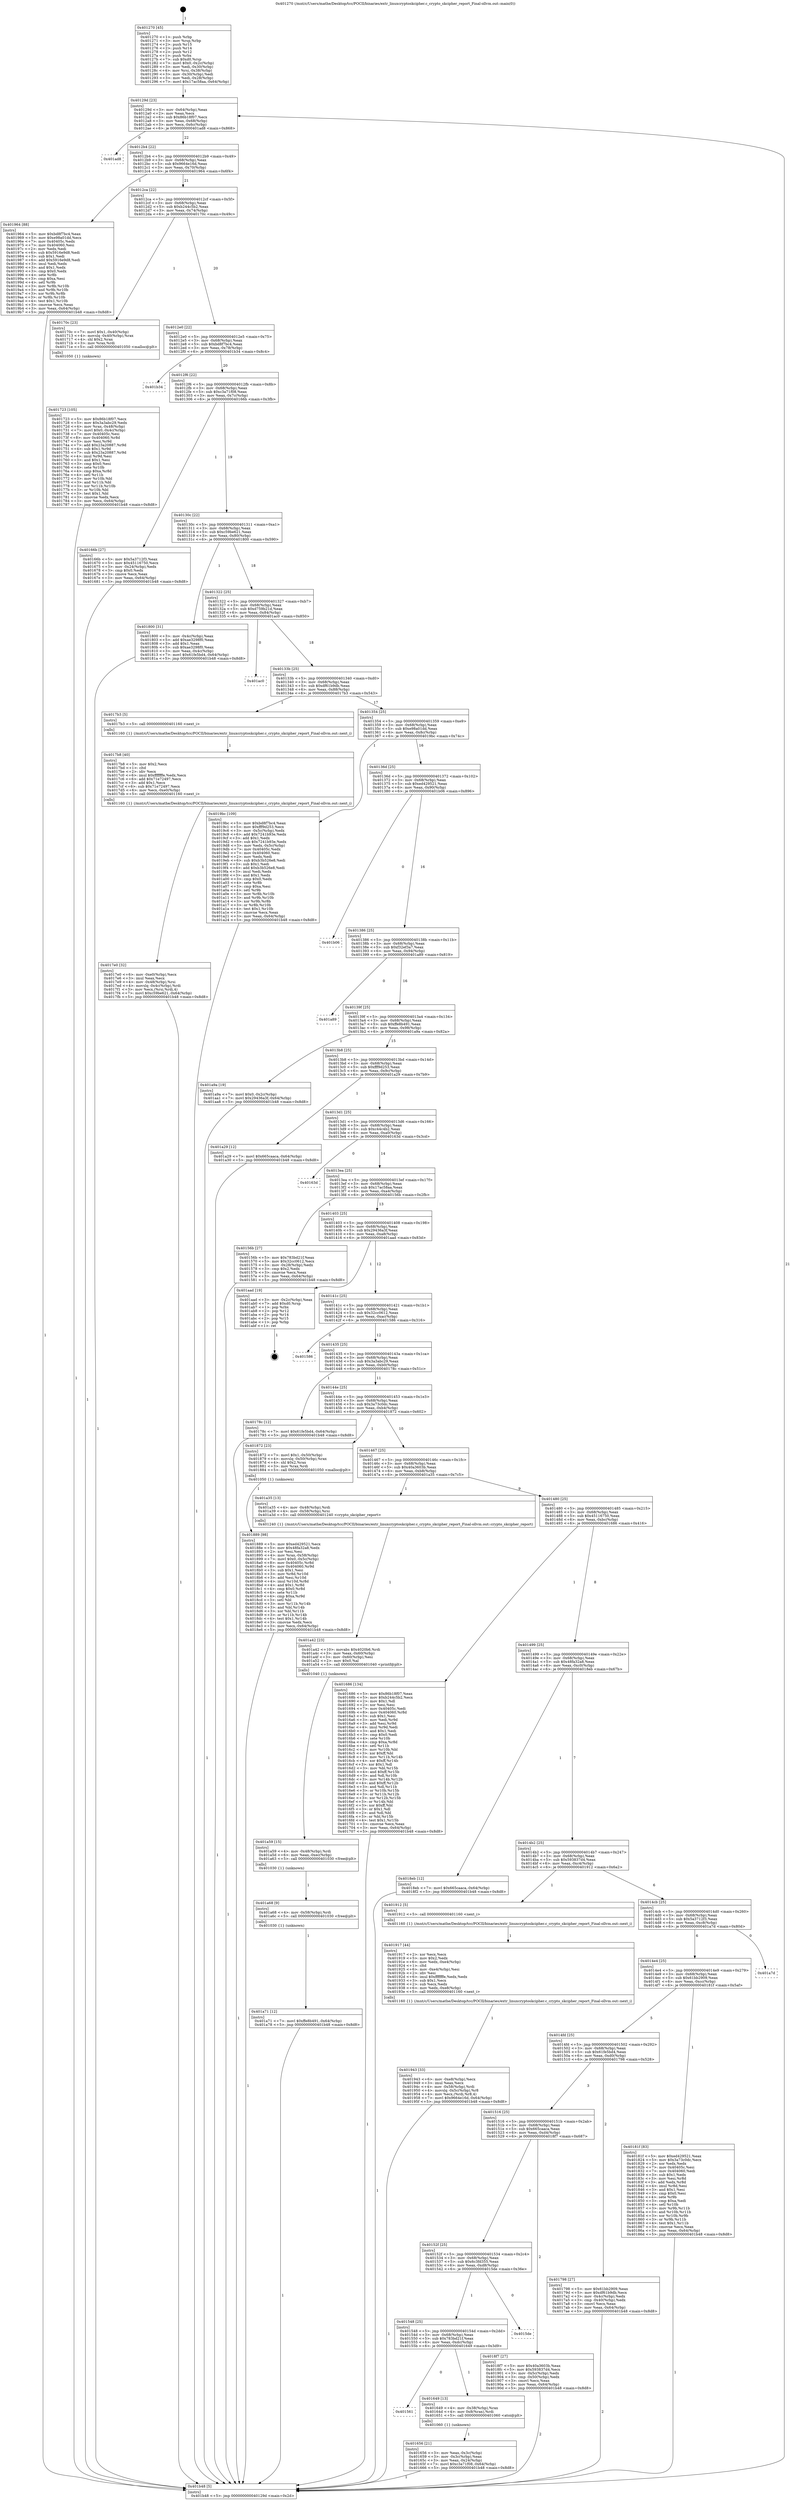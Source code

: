 digraph "0x401270" {
  label = "0x401270 (/mnt/c/Users/mathe/Desktop/tcc/POCII/binaries/extr_linuxcryptoskcipher.c_crypto_skcipher_report_Final-ollvm.out::main(0))"
  labelloc = "t"
  node[shape=record]

  Entry [label="",width=0.3,height=0.3,shape=circle,fillcolor=black,style=filled]
  "0x40129d" [label="{
     0x40129d [23]\l
     | [instrs]\l
     &nbsp;&nbsp;0x40129d \<+3\>: mov -0x64(%rbp),%eax\l
     &nbsp;&nbsp;0x4012a0 \<+2\>: mov %eax,%ecx\l
     &nbsp;&nbsp;0x4012a2 \<+6\>: sub $0x86b18f07,%ecx\l
     &nbsp;&nbsp;0x4012a8 \<+3\>: mov %eax,-0x68(%rbp)\l
     &nbsp;&nbsp;0x4012ab \<+3\>: mov %ecx,-0x6c(%rbp)\l
     &nbsp;&nbsp;0x4012ae \<+6\>: je 0000000000401ad8 \<main+0x868\>\l
  }"]
  "0x401ad8" [label="{
     0x401ad8\l
  }", style=dashed]
  "0x4012b4" [label="{
     0x4012b4 [22]\l
     | [instrs]\l
     &nbsp;&nbsp;0x4012b4 \<+5\>: jmp 00000000004012b9 \<main+0x49\>\l
     &nbsp;&nbsp;0x4012b9 \<+3\>: mov -0x68(%rbp),%eax\l
     &nbsp;&nbsp;0x4012bc \<+5\>: sub $0x9664e16d,%eax\l
     &nbsp;&nbsp;0x4012c1 \<+3\>: mov %eax,-0x70(%rbp)\l
     &nbsp;&nbsp;0x4012c4 \<+6\>: je 0000000000401964 \<main+0x6f4\>\l
  }"]
  Exit [label="",width=0.3,height=0.3,shape=circle,fillcolor=black,style=filled,peripheries=2]
  "0x401964" [label="{
     0x401964 [88]\l
     | [instrs]\l
     &nbsp;&nbsp;0x401964 \<+5\>: mov $0xbd8f7bc4,%eax\l
     &nbsp;&nbsp;0x401969 \<+5\>: mov $0xe98a01dd,%ecx\l
     &nbsp;&nbsp;0x40196e \<+7\>: mov 0x40405c,%edx\l
     &nbsp;&nbsp;0x401975 \<+7\>: mov 0x404060,%esi\l
     &nbsp;&nbsp;0x40197c \<+2\>: mov %edx,%edi\l
     &nbsp;&nbsp;0x40197e \<+6\>: sub $0x5916e9d8,%edi\l
     &nbsp;&nbsp;0x401984 \<+3\>: sub $0x1,%edi\l
     &nbsp;&nbsp;0x401987 \<+6\>: add $0x5916e9d8,%edi\l
     &nbsp;&nbsp;0x40198d \<+3\>: imul %edi,%edx\l
     &nbsp;&nbsp;0x401990 \<+3\>: and $0x1,%edx\l
     &nbsp;&nbsp;0x401993 \<+3\>: cmp $0x0,%edx\l
     &nbsp;&nbsp;0x401996 \<+4\>: sete %r8b\l
     &nbsp;&nbsp;0x40199a \<+3\>: cmp $0xa,%esi\l
     &nbsp;&nbsp;0x40199d \<+4\>: setl %r9b\l
     &nbsp;&nbsp;0x4019a1 \<+3\>: mov %r8b,%r10b\l
     &nbsp;&nbsp;0x4019a4 \<+3\>: and %r9b,%r10b\l
     &nbsp;&nbsp;0x4019a7 \<+3\>: xor %r9b,%r8b\l
     &nbsp;&nbsp;0x4019aa \<+3\>: or %r8b,%r10b\l
     &nbsp;&nbsp;0x4019ad \<+4\>: test $0x1,%r10b\l
     &nbsp;&nbsp;0x4019b1 \<+3\>: cmovne %ecx,%eax\l
     &nbsp;&nbsp;0x4019b4 \<+3\>: mov %eax,-0x64(%rbp)\l
     &nbsp;&nbsp;0x4019b7 \<+5\>: jmp 0000000000401b48 \<main+0x8d8\>\l
  }"]
  "0x4012ca" [label="{
     0x4012ca [22]\l
     | [instrs]\l
     &nbsp;&nbsp;0x4012ca \<+5\>: jmp 00000000004012cf \<main+0x5f\>\l
     &nbsp;&nbsp;0x4012cf \<+3\>: mov -0x68(%rbp),%eax\l
     &nbsp;&nbsp;0x4012d2 \<+5\>: sub $0xb244c5b2,%eax\l
     &nbsp;&nbsp;0x4012d7 \<+3\>: mov %eax,-0x74(%rbp)\l
     &nbsp;&nbsp;0x4012da \<+6\>: je 000000000040170c \<main+0x49c\>\l
  }"]
  "0x401a71" [label="{
     0x401a71 [12]\l
     | [instrs]\l
     &nbsp;&nbsp;0x401a71 \<+7\>: movl $0xffe8b491,-0x64(%rbp)\l
     &nbsp;&nbsp;0x401a78 \<+5\>: jmp 0000000000401b48 \<main+0x8d8\>\l
  }"]
  "0x40170c" [label="{
     0x40170c [23]\l
     | [instrs]\l
     &nbsp;&nbsp;0x40170c \<+7\>: movl $0x1,-0x40(%rbp)\l
     &nbsp;&nbsp;0x401713 \<+4\>: movslq -0x40(%rbp),%rax\l
     &nbsp;&nbsp;0x401717 \<+4\>: shl $0x2,%rax\l
     &nbsp;&nbsp;0x40171b \<+3\>: mov %rax,%rdi\l
     &nbsp;&nbsp;0x40171e \<+5\>: call 0000000000401050 \<malloc@plt\>\l
     | [calls]\l
     &nbsp;&nbsp;0x401050 \{1\} (unknown)\l
  }"]
  "0x4012e0" [label="{
     0x4012e0 [22]\l
     | [instrs]\l
     &nbsp;&nbsp;0x4012e0 \<+5\>: jmp 00000000004012e5 \<main+0x75\>\l
     &nbsp;&nbsp;0x4012e5 \<+3\>: mov -0x68(%rbp),%eax\l
     &nbsp;&nbsp;0x4012e8 \<+5\>: sub $0xbd8f7bc4,%eax\l
     &nbsp;&nbsp;0x4012ed \<+3\>: mov %eax,-0x78(%rbp)\l
     &nbsp;&nbsp;0x4012f0 \<+6\>: je 0000000000401b34 \<main+0x8c4\>\l
  }"]
  "0x401a68" [label="{
     0x401a68 [9]\l
     | [instrs]\l
     &nbsp;&nbsp;0x401a68 \<+4\>: mov -0x58(%rbp),%rdi\l
     &nbsp;&nbsp;0x401a6c \<+5\>: call 0000000000401030 \<free@plt\>\l
     | [calls]\l
     &nbsp;&nbsp;0x401030 \{1\} (unknown)\l
  }"]
  "0x401b34" [label="{
     0x401b34\l
  }", style=dashed]
  "0x4012f6" [label="{
     0x4012f6 [22]\l
     | [instrs]\l
     &nbsp;&nbsp;0x4012f6 \<+5\>: jmp 00000000004012fb \<main+0x8b\>\l
     &nbsp;&nbsp;0x4012fb \<+3\>: mov -0x68(%rbp),%eax\l
     &nbsp;&nbsp;0x4012fe \<+5\>: sub $0xc3a71f08,%eax\l
     &nbsp;&nbsp;0x401303 \<+3\>: mov %eax,-0x7c(%rbp)\l
     &nbsp;&nbsp;0x401306 \<+6\>: je 000000000040166b \<main+0x3fb\>\l
  }"]
  "0x401a59" [label="{
     0x401a59 [15]\l
     | [instrs]\l
     &nbsp;&nbsp;0x401a59 \<+4\>: mov -0x48(%rbp),%rdi\l
     &nbsp;&nbsp;0x401a5d \<+6\>: mov %eax,-0xec(%rbp)\l
     &nbsp;&nbsp;0x401a63 \<+5\>: call 0000000000401030 \<free@plt\>\l
     | [calls]\l
     &nbsp;&nbsp;0x401030 \{1\} (unknown)\l
  }"]
  "0x40166b" [label="{
     0x40166b [27]\l
     | [instrs]\l
     &nbsp;&nbsp;0x40166b \<+5\>: mov $0x5a3712f3,%eax\l
     &nbsp;&nbsp;0x401670 \<+5\>: mov $0x45116750,%ecx\l
     &nbsp;&nbsp;0x401675 \<+3\>: mov -0x24(%rbp),%edx\l
     &nbsp;&nbsp;0x401678 \<+3\>: cmp $0x0,%edx\l
     &nbsp;&nbsp;0x40167b \<+3\>: cmove %ecx,%eax\l
     &nbsp;&nbsp;0x40167e \<+3\>: mov %eax,-0x64(%rbp)\l
     &nbsp;&nbsp;0x401681 \<+5\>: jmp 0000000000401b48 \<main+0x8d8\>\l
  }"]
  "0x40130c" [label="{
     0x40130c [22]\l
     | [instrs]\l
     &nbsp;&nbsp;0x40130c \<+5\>: jmp 0000000000401311 \<main+0xa1\>\l
     &nbsp;&nbsp;0x401311 \<+3\>: mov -0x68(%rbp),%eax\l
     &nbsp;&nbsp;0x401314 \<+5\>: sub $0xc59be621,%eax\l
     &nbsp;&nbsp;0x401319 \<+3\>: mov %eax,-0x80(%rbp)\l
     &nbsp;&nbsp;0x40131c \<+6\>: je 0000000000401800 \<main+0x590\>\l
  }"]
  "0x401a42" [label="{
     0x401a42 [23]\l
     | [instrs]\l
     &nbsp;&nbsp;0x401a42 \<+10\>: movabs $0x4020b6,%rdi\l
     &nbsp;&nbsp;0x401a4c \<+3\>: mov %eax,-0x60(%rbp)\l
     &nbsp;&nbsp;0x401a4f \<+3\>: mov -0x60(%rbp),%esi\l
     &nbsp;&nbsp;0x401a52 \<+2\>: mov $0x0,%al\l
     &nbsp;&nbsp;0x401a54 \<+5\>: call 0000000000401040 \<printf@plt\>\l
     | [calls]\l
     &nbsp;&nbsp;0x401040 \{1\} (unknown)\l
  }"]
  "0x401800" [label="{
     0x401800 [31]\l
     | [instrs]\l
     &nbsp;&nbsp;0x401800 \<+3\>: mov -0x4c(%rbp),%eax\l
     &nbsp;&nbsp;0x401803 \<+5\>: add $0xae3298f0,%eax\l
     &nbsp;&nbsp;0x401808 \<+3\>: add $0x1,%eax\l
     &nbsp;&nbsp;0x40180b \<+5\>: sub $0xae3298f0,%eax\l
     &nbsp;&nbsp;0x401810 \<+3\>: mov %eax,-0x4c(%rbp)\l
     &nbsp;&nbsp;0x401813 \<+7\>: movl $0x61fe5bd4,-0x64(%rbp)\l
     &nbsp;&nbsp;0x40181a \<+5\>: jmp 0000000000401b48 \<main+0x8d8\>\l
  }"]
  "0x401322" [label="{
     0x401322 [25]\l
     | [instrs]\l
     &nbsp;&nbsp;0x401322 \<+5\>: jmp 0000000000401327 \<main+0xb7\>\l
     &nbsp;&nbsp;0x401327 \<+3\>: mov -0x68(%rbp),%eax\l
     &nbsp;&nbsp;0x40132a \<+5\>: sub $0xd759b21d,%eax\l
     &nbsp;&nbsp;0x40132f \<+6\>: mov %eax,-0x84(%rbp)\l
     &nbsp;&nbsp;0x401335 \<+6\>: je 0000000000401ac0 \<main+0x850\>\l
  }"]
  "0x401943" [label="{
     0x401943 [33]\l
     | [instrs]\l
     &nbsp;&nbsp;0x401943 \<+6\>: mov -0xe8(%rbp),%ecx\l
     &nbsp;&nbsp;0x401949 \<+3\>: imul %eax,%ecx\l
     &nbsp;&nbsp;0x40194c \<+4\>: mov -0x58(%rbp),%rdi\l
     &nbsp;&nbsp;0x401950 \<+4\>: movslq -0x5c(%rbp),%r8\l
     &nbsp;&nbsp;0x401954 \<+4\>: mov %ecx,(%rdi,%r8,4)\l
     &nbsp;&nbsp;0x401958 \<+7\>: movl $0x9664e16d,-0x64(%rbp)\l
     &nbsp;&nbsp;0x40195f \<+5\>: jmp 0000000000401b48 \<main+0x8d8\>\l
  }"]
  "0x401ac0" [label="{
     0x401ac0\l
  }", style=dashed]
  "0x40133b" [label="{
     0x40133b [25]\l
     | [instrs]\l
     &nbsp;&nbsp;0x40133b \<+5\>: jmp 0000000000401340 \<main+0xd0\>\l
     &nbsp;&nbsp;0x401340 \<+3\>: mov -0x68(%rbp),%eax\l
     &nbsp;&nbsp;0x401343 \<+5\>: sub $0xdf61b9db,%eax\l
     &nbsp;&nbsp;0x401348 \<+6\>: mov %eax,-0x88(%rbp)\l
     &nbsp;&nbsp;0x40134e \<+6\>: je 00000000004017b3 \<main+0x543\>\l
  }"]
  "0x401917" [label="{
     0x401917 [44]\l
     | [instrs]\l
     &nbsp;&nbsp;0x401917 \<+2\>: xor %ecx,%ecx\l
     &nbsp;&nbsp;0x401919 \<+5\>: mov $0x2,%edx\l
     &nbsp;&nbsp;0x40191e \<+6\>: mov %edx,-0xe4(%rbp)\l
     &nbsp;&nbsp;0x401924 \<+1\>: cltd\l
     &nbsp;&nbsp;0x401925 \<+6\>: mov -0xe4(%rbp),%esi\l
     &nbsp;&nbsp;0x40192b \<+2\>: idiv %esi\l
     &nbsp;&nbsp;0x40192d \<+6\>: imul $0xfffffffe,%edx,%edx\l
     &nbsp;&nbsp;0x401933 \<+3\>: sub $0x1,%ecx\l
     &nbsp;&nbsp;0x401936 \<+2\>: sub %ecx,%edx\l
     &nbsp;&nbsp;0x401938 \<+6\>: mov %edx,-0xe8(%rbp)\l
     &nbsp;&nbsp;0x40193e \<+5\>: call 0000000000401160 \<next_i\>\l
     | [calls]\l
     &nbsp;&nbsp;0x401160 \{1\} (/mnt/c/Users/mathe/Desktop/tcc/POCII/binaries/extr_linuxcryptoskcipher.c_crypto_skcipher_report_Final-ollvm.out::next_i)\l
  }"]
  "0x4017b3" [label="{
     0x4017b3 [5]\l
     | [instrs]\l
     &nbsp;&nbsp;0x4017b3 \<+5\>: call 0000000000401160 \<next_i\>\l
     | [calls]\l
     &nbsp;&nbsp;0x401160 \{1\} (/mnt/c/Users/mathe/Desktop/tcc/POCII/binaries/extr_linuxcryptoskcipher.c_crypto_skcipher_report_Final-ollvm.out::next_i)\l
  }"]
  "0x401354" [label="{
     0x401354 [25]\l
     | [instrs]\l
     &nbsp;&nbsp;0x401354 \<+5\>: jmp 0000000000401359 \<main+0xe9\>\l
     &nbsp;&nbsp;0x401359 \<+3\>: mov -0x68(%rbp),%eax\l
     &nbsp;&nbsp;0x40135c \<+5\>: sub $0xe98a01dd,%eax\l
     &nbsp;&nbsp;0x401361 \<+6\>: mov %eax,-0x8c(%rbp)\l
     &nbsp;&nbsp;0x401367 \<+6\>: je 00000000004019bc \<main+0x74c\>\l
  }"]
  "0x401889" [label="{
     0x401889 [98]\l
     | [instrs]\l
     &nbsp;&nbsp;0x401889 \<+5\>: mov $0xed429521,%ecx\l
     &nbsp;&nbsp;0x40188e \<+5\>: mov $0x48fa32a8,%edx\l
     &nbsp;&nbsp;0x401893 \<+2\>: xor %esi,%esi\l
     &nbsp;&nbsp;0x401895 \<+4\>: mov %rax,-0x58(%rbp)\l
     &nbsp;&nbsp;0x401899 \<+7\>: movl $0x0,-0x5c(%rbp)\l
     &nbsp;&nbsp;0x4018a0 \<+8\>: mov 0x40405c,%r8d\l
     &nbsp;&nbsp;0x4018a8 \<+8\>: mov 0x404060,%r9d\l
     &nbsp;&nbsp;0x4018b0 \<+3\>: sub $0x1,%esi\l
     &nbsp;&nbsp;0x4018b3 \<+3\>: mov %r8d,%r10d\l
     &nbsp;&nbsp;0x4018b6 \<+3\>: add %esi,%r10d\l
     &nbsp;&nbsp;0x4018b9 \<+4\>: imul %r10d,%r8d\l
     &nbsp;&nbsp;0x4018bd \<+4\>: and $0x1,%r8d\l
     &nbsp;&nbsp;0x4018c1 \<+4\>: cmp $0x0,%r8d\l
     &nbsp;&nbsp;0x4018c5 \<+4\>: sete %r11b\l
     &nbsp;&nbsp;0x4018c9 \<+4\>: cmp $0xa,%r9d\l
     &nbsp;&nbsp;0x4018cd \<+3\>: setl %bl\l
     &nbsp;&nbsp;0x4018d0 \<+3\>: mov %r11b,%r14b\l
     &nbsp;&nbsp;0x4018d3 \<+3\>: and %bl,%r14b\l
     &nbsp;&nbsp;0x4018d6 \<+3\>: xor %bl,%r11b\l
     &nbsp;&nbsp;0x4018d9 \<+3\>: or %r11b,%r14b\l
     &nbsp;&nbsp;0x4018dc \<+4\>: test $0x1,%r14b\l
     &nbsp;&nbsp;0x4018e0 \<+3\>: cmovne %edx,%ecx\l
     &nbsp;&nbsp;0x4018e3 \<+3\>: mov %ecx,-0x64(%rbp)\l
     &nbsp;&nbsp;0x4018e6 \<+5\>: jmp 0000000000401b48 \<main+0x8d8\>\l
  }"]
  "0x4019bc" [label="{
     0x4019bc [109]\l
     | [instrs]\l
     &nbsp;&nbsp;0x4019bc \<+5\>: mov $0xbd8f7bc4,%eax\l
     &nbsp;&nbsp;0x4019c1 \<+5\>: mov $0xfff9d253,%ecx\l
     &nbsp;&nbsp;0x4019c6 \<+3\>: mov -0x5c(%rbp),%edx\l
     &nbsp;&nbsp;0x4019c9 \<+6\>: add $0x7241b93e,%edx\l
     &nbsp;&nbsp;0x4019cf \<+3\>: add $0x1,%edx\l
     &nbsp;&nbsp;0x4019d2 \<+6\>: sub $0x7241b93e,%edx\l
     &nbsp;&nbsp;0x4019d8 \<+3\>: mov %edx,-0x5c(%rbp)\l
     &nbsp;&nbsp;0x4019db \<+7\>: mov 0x40405c,%edx\l
     &nbsp;&nbsp;0x4019e2 \<+7\>: mov 0x404060,%esi\l
     &nbsp;&nbsp;0x4019e9 \<+2\>: mov %edx,%edi\l
     &nbsp;&nbsp;0x4019eb \<+6\>: sub $0xb3b526e8,%edi\l
     &nbsp;&nbsp;0x4019f1 \<+3\>: sub $0x1,%edi\l
     &nbsp;&nbsp;0x4019f4 \<+6\>: add $0xb3b526e8,%edi\l
     &nbsp;&nbsp;0x4019fa \<+3\>: imul %edi,%edx\l
     &nbsp;&nbsp;0x4019fd \<+3\>: and $0x1,%edx\l
     &nbsp;&nbsp;0x401a00 \<+3\>: cmp $0x0,%edx\l
     &nbsp;&nbsp;0x401a03 \<+4\>: sete %r8b\l
     &nbsp;&nbsp;0x401a07 \<+3\>: cmp $0xa,%esi\l
     &nbsp;&nbsp;0x401a0a \<+4\>: setl %r9b\l
     &nbsp;&nbsp;0x401a0e \<+3\>: mov %r8b,%r10b\l
     &nbsp;&nbsp;0x401a11 \<+3\>: and %r9b,%r10b\l
     &nbsp;&nbsp;0x401a14 \<+3\>: xor %r9b,%r8b\l
     &nbsp;&nbsp;0x401a17 \<+3\>: or %r8b,%r10b\l
     &nbsp;&nbsp;0x401a1a \<+4\>: test $0x1,%r10b\l
     &nbsp;&nbsp;0x401a1e \<+3\>: cmovne %ecx,%eax\l
     &nbsp;&nbsp;0x401a21 \<+3\>: mov %eax,-0x64(%rbp)\l
     &nbsp;&nbsp;0x401a24 \<+5\>: jmp 0000000000401b48 \<main+0x8d8\>\l
  }"]
  "0x40136d" [label="{
     0x40136d [25]\l
     | [instrs]\l
     &nbsp;&nbsp;0x40136d \<+5\>: jmp 0000000000401372 \<main+0x102\>\l
     &nbsp;&nbsp;0x401372 \<+3\>: mov -0x68(%rbp),%eax\l
     &nbsp;&nbsp;0x401375 \<+5\>: sub $0xed429521,%eax\l
     &nbsp;&nbsp;0x40137a \<+6\>: mov %eax,-0x90(%rbp)\l
     &nbsp;&nbsp;0x401380 \<+6\>: je 0000000000401b06 \<main+0x896\>\l
  }"]
  "0x4017e0" [label="{
     0x4017e0 [32]\l
     | [instrs]\l
     &nbsp;&nbsp;0x4017e0 \<+6\>: mov -0xe0(%rbp),%ecx\l
     &nbsp;&nbsp;0x4017e6 \<+3\>: imul %eax,%ecx\l
     &nbsp;&nbsp;0x4017e9 \<+4\>: mov -0x48(%rbp),%rsi\l
     &nbsp;&nbsp;0x4017ed \<+4\>: movslq -0x4c(%rbp),%rdi\l
     &nbsp;&nbsp;0x4017f1 \<+3\>: mov %ecx,(%rsi,%rdi,4)\l
     &nbsp;&nbsp;0x4017f4 \<+7\>: movl $0xc59be621,-0x64(%rbp)\l
     &nbsp;&nbsp;0x4017fb \<+5\>: jmp 0000000000401b48 \<main+0x8d8\>\l
  }"]
  "0x401b06" [label="{
     0x401b06\l
  }", style=dashed]
  "0x401386" [label="{
     0x401386 [25]\l
     | [instrs]\l
     &nbsp;&nbsp;0x401386 \<+5\>: jmp 000000000040138b \<main+0x11b\>\l
     &nbsp;&nbsp;0x40138b \<+3\>: mov -0x68(%rbp),%eax\l
     &nbsp;&nbsp;0x40138e \<+5\>: sub $0xf32ef3a7,%eax\l
     &nbsp;&nbsp;0x401393 \<+6\>: mov %eax,-0x94(%rbp)\l
     &nbsp;&nbsp;0x401399 \<+6\>: je 0000000000401a89 \<main+0x819\>\l
  }"]
  "0x4017b8" [label="{
     0x4017b8 [40]\l
     | [instrs]\l
     &nbsp;&nbsp;0x4017b8 \<+5\>: mov $0x2,%ecx\l
     &nbsp;&nbsp;0x4017bd \<+1\>: cltd\l
     &nbsp;&nbsp;0x4017be \<+2\>: idiv %ecx\l
     &nbsp;&nbsp;0x4017c0 \<+6\>: imul $0xfffffffe,%edx,%ecx\l
     &nbsp;&nbsp;0x4017c6 \<+6\>: add $0x71e72497,%ecx\l
     &nbsp;&nbsp;0x4017cc \<+3\>: add $0x1,%ecx\l
     &nbsp;&nbsp;0x4017cf \<+6\>: sub $0x71e72497,%ecx\l
     &nbsp;&nbsp;0x4017d5 \<+6\>: mov %ecx,-0xe0(%rbp)\l
     &nbsp;&nbsp;0x4017db \<+5\>: call 0000000000401160 \<next_i\>\l
     | [calls]\l
     &nbsp;&nbsp;0x401160 \{1\} (/mnt/c/Users/mathe/Desktop/tcc/POCII/binaries/extr_linuxcryptoskcipher.c_crypto_skcipher_report_Final-ollvm.out::next_i)\l
  }"]
  "0x401a89" [label="{
     0x401a89\l
  }", style=dashed]
  "0x40139f" [label="{
     0x40139f [25]\l
     | [instrs]\l
     &nbsp;&nbsp;0x40139f \<+5\>: jmp 00000000004013a4 \<main+0x134\>\l
     &nbsp;&nbsp;0x4013a4 \<+3\>: mov -0x68(%rbp),%eax\l
     &nbsp;&nbsp;0x4013a7 \<+5\>: sub $0xffe8b491,%eax\l
     &nbsp;&nbsp;0x4013ac \<+6\>: mov %eax,-0x98(%rbp)\l
     &nbsp;&nbsp;0x4013b2 \<+6\>: je 0000000000401a9a \<main+0x82a\>\l
  }"]
  "0x401723" [label="{
     0x401723 [105]\l
     | [instrs]\l
     &nbsp;&nbsp;0x401723 \<+5\>: mov $0x86b18f07,%ecx\l
     &nbsp;&nbsp;0x401728 \<+5\>: mov $0x3a3abc29,%edx\l
     &nbsp;&nbsp;0x40172d \<+4\>: mov %rax,-0x48(%rbp)\l
     &nbsp;&nbsp;0x401731 \<+7\>: movl $0x0,-0x4c(%rbp)\l
     &nbsp;&nbsp;0x401738 \<+7\>: mov 0x40405c,%esi\l
     &nbsp;&nbsp;0x40173f \<+8\>: mov 0x404060,%r8d\l
     &nbsp;&nbsp;0x401747 \<+3\>: mov %esi,%r9d\l
     &nbsp;&nbsp;0x40174a \<+7\>: add $0x23a20887,%r9d\l
     &nbsp;&nbsp;0x401751 \<+4\>: sub $0x1,%r9d\l
     &nbsp;&nbsp;0x401755 \<+7\>: sub $0x23a20887,%r9d\l
     &nbsp;&nbsp;0x40175c \<+4\>: imul %r9d,%esi\l
     &nbsp;&nbsp;0x401760 \<+3\>: and $0x1,%esi\l
     &nbsp;&nbsp;0x401763 \<+3\>: cmp $0x0,%esi\l
     &nbsp;&nbsp;0x401766 \<+4\>: sete %r10b\l
     &nbsp;&nbsp;0x40176a \<+4\>: cmp $0xa,%r8d\l
     &nbsp;&nbsp;0x40176e \<+4\>: setl %r11b\l
     &nbsp;&nbsp;0x401772 \<+3\>: mov %r10b,%bl\l
     &nbsp;&nbsp;0x401775 \<+3\>: and %r11b,%bl\l
     &nbsp;&nbsp;0x401778 \<+3\>: xor %r11b,%r10b\l
     &nbsp;&nbsp;0x40177b \<+3\>: or %r10b,%bl\l
     &nbsp;&nbsp;0x40177e \<+3\>: test $0x1,%bl\l
     &nbsp;&nbsp;0x401781 \<+3\>: cmovne %edx,%ecx\l
     &nbsp;&nbsp;0x401784 \<+3\>: mov %ecx,-0x64(%rbp)\l
     &nbsp;&nbsp;0x401787 \<+5\>: jmp 0000000000401b48 \<main+0x8d8\>\l
  }"]
  "0x401a9a" [label="{
     0x401a9a [19]\l
     | [instrs]\l
     &nbsp;&nbsp;0x401a9a \<+7\>: movl $0x0,-0x2c(%rbp)\l
     &nbsp;&nbsp;0x401aa1 \<+7\>: movl $0x29436a3f,-0x64(%rbp)\l
     &nbsp;&nbsp;0x401aa8 \<+5\>: jmp 0000000000401b48 \<main+0x8d8\>\l
  }"]
  "0x4013b8" [label="{
     0x4013b8 [25]\l
     | [instrs]\l
     &nbsp;&nbsp;0x4013b8 \<+5\>: jmp 00000000004013bd \<main+0x14d\>\l
     &nbsp;&nbsp;0x4013bd \<+3\>: mov -0x68(%rbp),%eax\l
     &nbsp;&nbsp;0x4013c0 \<+5\>: sub $0xfff9d253,%eax\l
     &nbsp;&nbsp;0x4013c5 \<+6\>: mov %eax,-0x9c(%rbp)\l
     &nbsp;&nbsp;0x4013cb \<+6\>: je 0000000000401a29 \<main+0x7b9\>\l
  }"]
  "0x401656" [label="{
     0x401656 [21]\l
     | [instrs]\l
     &nbsp;&nbsp;0x401656 \<+3\>: mov %eax,-0x3c(%rbp)\l
     &nbsp;&nbsp;0x401659 \<+3\>: mov -0x3c(%rbp),%eax\l
     &nbsp;&nbsp;0x40165c \<+3\>: mov %eax,-0x24(%rbp)\l
     &nbsp;&nbsp;0x40165f \<+7\>: movl $0xc3a71f08,-0x64(%rbp)\l
     &nbsp;&nbsp;0x401666 \<+5\>: jmp 0000000000401b48 \<main+0x8d8\>\l
  }"]
  "0x401a29" [label="{
     0x401a29 [12]\l
     | [instrs]\l
     &nbsp;&nbsp;0x401a29 \<+7\>: movl $0x665caaca,-0x64(%rbp)\l
     &nbsp;&nbsp;0x401a30 \<+5\>: jmp 0000000000401b48 \<main+0x8d8\>\l
  }"]
  "0x4013d1" [label="{
     0x4013d1 [25]\l
     | [instrs]\l
     &nbsp;&nbsp;0x4013d1 \<+5\>: jmp 00000000004013d6 \<main+0x166\>\l
     &nbsp;&nbsp;0x4013d6 \<+3\>: mov -0x68(%rbp),%eax\l
     &nbsp;&nbsp;0x4013d9 \<+5\>: sub $0xc44c4b2,%eax\l
     &nbsp;&nbsp;0x4013de \<+6\>: mov %eax,-0xa0(%rbp)\l
     &nbsp;&nbsp;0x4013e4 \<+6\>: je 000000000040163d \<main+0x3cd\>\l
  }"]
  "0x401561" [label="{
     0x401561\l
  }", style=dashed]
  "0x40163d" [label="{
     0x40163d\l
  }", style=dashed]
  "0x4013ea" [label="{
     0x4013ea [25]\l
     | [instrs]\l
     &nbsp;&nbsp;0x4013ea \<+5\>: jmp 00000000004013ef \<main+0x17f\>\l
     &nbsp;&nbsp;0x4013ef \<+3\>: mov -0x68(%rbp),%eax\l
     &nbsp;&nbsp;0x4013f2 \<+5\>: sub $0x17ac58aa,%eax\l
     &nbsp;&nbsp;0x4013f7 \<+6\>: mov %eax,-0xa4(%rbp)\l
     &nbsp;&nbsp;0x4013fd \<+6\>: je 000000000040156b \<main+0x2fb\>\l
  }"]
  "0x401649" [label="{
     0x401649 [13]\l
     | [instrs]\l
     &nbsp;&nbsp;0x401649 \<+4\>: mov -0x38(%rbp),%rax\l
     &nbsp;&nbsp;0x40164d \<+4\>: mov 0x8(%rax),%rdi\l
     &nbsp;&nbsp;0x401651 \<+5\>: call 0000000000401060 \<atoi@plt\>\l
     | [calls]\l
     &nbsp;&nbsp;0x401060 \{1\} (unknown)\l
  }"]
  "0x40156b" [label="{
     0x40156b [27]\l
     | [instrs]\l
     &nbsp;&nbsp;0x40156b \<+5\>: mov $0x783bd21f,%eax\l
     &nbsp;&nbsp;0x401570 \<+5\>: mov $0x32cc0612,%ecx\l
     &nbsp;&nbsp;0x401575 \<+3\>: mov -0x28(%rbp),%edx\l
     &nbsp;&nbsp;0x401578 \<+3\>: cmp $0x2,%edx\l
     &nbsp;&nbsp;0x40157b \<+3\>: cmovne %ecx,%eax\l
     &nbsp;&nbsp;0x40157e \<+3\>: mov %eax,-0x64(%rbp)\l
     &nbsp;&nbsp;0x401581 \<+5\>: jmp 0000000000401b48 \<main+0x8d8\>\l
  }"]
  "0x401403" [label="{
     0x401403 [25]\l
     | [instrs]\l
     &nbsp;&nbsp;0x401403 \<+5\>: jmp 0000000000401408 \<main+0x198\>\l
     &nbsp;&nbsp;0x401408 \<+3\>: mov -0x68(%rbp),%eax\l
     &nbsp;&nbsp;0x40140b \<+5\>: sub $0x29436a3f,%eax\l
     &nbsp;&nbsp;0x401410 \<+6\>: mov %eax,-0xa8(%rbp)\l
     &nbsp;&nbsp;0x401416 \<+6\>: je 0000000000401aad \<main+0x83d\>\l
  }"]
  "0x401b48" [label="{
     0x401b48 [5]\l
     | [instrs]\l
     &nbsp;&nbsp;0x401b48 \<+5\>: jmp 000000000040129d \<main+0x2d\>\l
  }"]
  "0x401270" [label="{
     0x401270 [45]\l
     | [instrs]\l
     &nbsp;&nbsp;0x401270 \<+1\>: push %rbp\l
     &nbsp;&nbsp;0x401271 \<+3\>: mov %rsp,%rbp\l
     &nbsp;&nbsp;0x401274 \<+2\>: push %r15\l
     &nbsp;&nbsp;0x401276 \<+2\>: push %r14\l
     &nbsp;&nbsp;0x401278 \<+2\>: push %r12\l
     &nbsp;&nbsp;0x40127a \<+1\>: push %rbx\l
     &nbsp;&nbsp;0x40127b \<+7\>: sub $0xd0,%rsp\l
     &nbsp;&nbsp;0x401282 \<+7\>: movl $0x0,-0x2c(%rbp)\l
     &nbsp;&nbsp;0x401289 \<+3\>: mov %edi,-0x30(%rbp)\l
     &nbsp;&nbsp;0x40128c \<+4\>: mov %rsi,-0x38(%rbp)\l
     &nbsp;&nbsp;0x401290 \<+3\>: mov -0x30(%rbp),%edi\l
     &nbsp;&nbsp;0x401293 \<+3\>: mov %edi,-0x28(%rbp)\l
     &nbsp;&nbsp;0x401296 \<+7\>: movl $0x17ac58aa,-0x64(%rbp)\l
  }"]
  "0x401548" [label="{
     0x401548 [25]\l
     | [instrs]\l
     &nbsp;&nbsp;0x401548 \<+5\>: jmp 000000000040154d \<main+0x2dd\>\l
     &nbsp;&nbsp;0x40154d \<+3\>: mov -0x68(%rbp),%eax\l
     &nbsp;&nbsp;0x401550 \<+5\>: sub $0x783bd21f,%eax\l
     &nbsp;&nbsp;0x401555 \<+6\>: mov %eax,-0xdc(%rbp)\l
     &nbsp;&nbsp;0x40155b \<+6\>: je 0000000000401649 \<main+0x3d9\>\l
  }"]
  "0x401aad" [label="{
     0x401aad [19]\l
     | [instrs]\l
     &nbsp;&nbsp;0x401aad \<+3\>: mov -0x2c(%rbp),%eax\l
     &nbsp;&nbsp;0x401ab0 \<+7\>: add $0xd0,%rsp\l
     &nbsp;&nbsp;0x401ab7 \<+1\>: pop %rbx\l
     &nbsp;&nbsp;0x401ab8 \<+2\>: pop %r12\l
     &nbsp;&nbsp;0x401aba \<+2\>: pop %r14\l
     &nbsp;&nbsp;0x401abc \<+2\>: pop %r15\l
     &nbsp;&nbsp;0x401abe \<+1\>: pop %rbp\l
     &nbsp;&nbsp;0x401abf \<+1\>: ret\l
  }"]
  "0x40141c" [label="{
     0x40141c [25]\l
     | [instrs]\l
     &nbsp;&nbsp;0x40141c \<+5\>: jmp 0000000000401421 \<main+0x1b1\>\l
     &nbsp;&nbsp;0x401421 \<+3\>: mov -0x68(%rbp),%eax\l
     &nbsp;&nbsp;0x401424 \<+5\>: sub $0x32cc0612,%eax\l
     &nbsp;&nbsp;0x401429 \<+6\>: mov %eax,-0xac(%rbp)\l
     &nbsp;&nbsp;0x40142f \<+6\>: je 0000000000401586 \<main+0x316\>\l
  }"]
  "0x4015de" [label="{
     0x4015de\l
  }", style=dashed]
  "0x401586" [label="{
     0x401586\l
  }", style=dashed]
  "0x401435" [label="{
     0x401435 [25]\l
     | [instrs]\l
     &nbsp;&nbsp;0x401435 \<+5\>: jmp 000000000040143a \<main+0x1ca\>\l
     &nbsp;&nbsp;0x40143a \<+3\>: mov -0x68(%rbp),%eax\l
     &nbsp;&nbsp;0x40143d \<+5\>: sub $0x3a3abc29,%eax\l
     &nbsp;&nbsp;0x401442 \<+6\>: mov %eax,-0xb0(%rbp)\l
     &nbsp;&nbsp;0x401448 \<+6\>: je 000000000040178c \<main+0x51c\>\l
  }"]
  "0x40152f" [label="{
     0x40152f [25]\l
     | [instrs]\l
     &nbsp;&nbsp;0x40152f \<+5\>: jmp 0000000000401534 \<main+0x2c4\>\l
     &nbsp;&nbsp;0x401534 \<+3\>: mov -0x68(%rbp),%eax\l
     &nbsp;&nbsp;0x401537 \<+5\>: sub $0x6c3fd355,%eax\l
     &nbsp;&nbsp;0x40153c \<+6\>: mov %eax,-0xd8(%rbp)\l
     &nbsp;&nbsp;0x401542 \<+6\>: je 00000000004015de \<main+0x36e\>\l
  }"]
  "0x40178c" [label="{
     0x40178c [12]\l
     | [instrs]\l
     &nbsp;&nbsp;0x40178c \<+7\>: movl $0x61fe5bd4,-0x64(%rbp)\l
     &nbsp;&nbsp;0x401793 \<+5\>: jmp 0000000000401b48 \<main+0x8d8\>\l
  }"]
  "0x40144e" [label="{
     0x40144e [25]\l
     | [instrs]\l
     &nbsp;&nbsp;0x40144e \<+5\>: jmp 0000000000401453 \<main+0x1e3\>\l
     &nbsp;&nbsp;0x401453 \<+3\>: mov -0x68(%rbp),%eax\l
     &nbsp;&nbsp;0x401456 \<+5\>: sub $0x3a73c0dc,%eax\l
     &nbsp;&nbsp;0x40145b \<+6\>: mov %eax,-0xb4(%rbp)\l
     &nbsp;&nbsp;0x401461 \<+6\>: je 0000000000401872 \<main+0x602\>\l
  }"]
  "0x4018f7" [label="{
     0x4018f7 [27]\l
     | [instrs]\l
     &nbsp;&nbsp;0x4018f7 \<+5\>: mov $0x40a3603b,%eax\l
     &nbsp;&nbsp;0x4018fc \<+5\>: mov $0x593837d4,%ecx\l
     &nbsp;&nbsp;0x401901 \<+3\>: mov -0x5c(%rbp),%edx\l
     &nbsp;&nbsp;0x401904 \<+3\>: cmp -0x50(%rbp),%edx\l
     &nbsp;&nbsp;0x401907 \<+3\>: cmovl %ecx,%eax\l
     &nbsp;&nbsp;0x40190a \<+3\>: mov %eax,-0x64(%rbp)\l
     &nbsp;&nbsp;0x40190d \<+5\>: jmp 0000000000401b48 \<main+0x8d8\>\l
  }"]
  "0x401872" [label="{
     0x401872 [23]\l
     | [instrs]\l
     &nbsp;&nbsp;0x401872 \<+7\>: movl $0x1,-0x50(%rbp)\l
     &nbsp;&nbsp;0x401879 \<+4\>: movslq -0x50(%rbp),%rax\l
     &nbsp;&nbsp;0x40187d \<+4\>: shl $0x2,%rax\l
     &nbsp;&nbsp;0x401881 \<+3\>: mov %rax,%rdi\l
     &nbsp;&nbsp;0x401884 \<+5\>: call 0000000000401050 \<malloc@plt\>\l
     | [calls]\l
     &nbsp;&nbsp;0x401050 \{1\} (unknown)\l
  }"]
  "0x401467" [label="{
     0x401467 [25]\l
     | [instrs]\l
     &nbsp;&nbsp;0x401467 \<+5\>: jmp 000000000040146c \<main+0x1fc\>\l
     &nbsp;&nbsp;0x40146c \<+3\>: mov -0x68(%rbp),%eax\l
     &nbsp;&nbsp;0x40146f \<+5\>: sub $0x40a3603b,%eax\l
     &nbsp;&nbsp;0x401474 \<+6\>: mov %eax,-0xb8(%rbp)\l
     &nbsp;&nbsp;0x40147a \<+6\>: je 0000000000401a35 \<main+0x7c5\>\l
  }"]
  "0x401516" [label="{
     0x401516 [25]\l
     | [instrs]\l
     &nbsp;&nbsp;0x401516 \<+5\>: jmp 000000000040151b \<main+0x2ab\>\l
     &nbsp;&nbsp;0x40151b \<+3\>: mov -0x68(%rbp),%eax\l
     &nbsp;&nbsp;0x40151e \<+5\>: sub $0x665caaca,%eax\l
     &nbsp;&nbsp;0x401523 \<+6\>: mov %eax,-0xd4(%rbp)\l
     &nbsp;&nbsp;0x401529 \<+6\>: je 00000000004018f7 \<main+0x687\>\l
  }"]
  "0x401a35" [label="{
     0x401a35 [13]\l
     | [instrs]\l
     &nbsp;&nbsp;0x401a35 \<+4\>: mov -0x48(%rbp),%rdi\l
     &nbsp;&nbsp;0x401a39 \<+4\>: mov -0x58(%rbp),%rsi\l
     &nbsp;&nbsp;0x401a3d \<+5\>: call 0000000000401240 \<crypto_skcipher_report\>\l
     | [calls]\l
     &nbsp;&nbsp;0x401240 \{1\} (/mnt/c/Users/mathe/Desktop/tcc/POCII/binaries/extr_linuxcryptoskcipher.c_crypto_skcipher_report_Final-ollvm.out::crypto_skcipher_report)\l
  }"]
  "0x401480" [label="{
     0x401480 [25]\l
     | [instrs]\l
     &nbsp;&nbsp;0x401480 \<+5\>: jmp 0000000000401485 \<main+0x215\>\l
     &nbsp;&nbsp;0x401485 \<+3\>: mov -0x68(%rbp),%eax\l
     &nbsp;&nbsp;0x401488 \<+5\>: sub $0x45116750,%eax\l
     &nbsp;&nbsp;0x40148d \<+6\>: mov %eax,-0xbc(%rbp)\l
     &nbsp;&nbsp;0x401493 \<+6\>: je 0000000000401686 \<main+0x416\>\l
  }"]
  "0x401798" [label="{
     0x401798 [27]\l
     | [instrs]\l
     &nbsp;&nbsp;0x401798 \<+5\>: mov $0x61bb2909,%eax\l
     &nbsp;&nbsp;0x40179d \<+5\>: mov $0xdf61b9db,%ecx\l
     &nbsp;&nbsp;0x4017a2 \<+3\>: mov -0x4c(%rbp),%edx\l
     &nbsp;&nbsp;0x4017a5 \<+3\>: cmp -0x40(%rbp),%edx\l
     &nbsp;&nbsp;0x4017a8 \<+3\>: cmovl %ecx,%eax\l
     &nbsp;&nbsp;0x4017ab \<+3\>: mov %eax,-0x64(%rbp)\l
     &nbsp;&nbsp;0x4017ae \<+5\>: jmp 0000000000401b48 \<main+0x8d8\>\l
  }"]
  "0x401686" [label="{
     0x401686 [134]\l
     | [instrs]\l
     &nbsp;&nbsp;0x401686 \<+5\>: mov $0x86b18f07,%eax\l
     &nbsp;&nbsp;0x40168b \<+5\>: mov $0xb244c5b2,%ecx\l
     &nbsp;&nbsp;0x401690 \<+2\>: mov $0x1,%dl\l
     &nbsp;&nbsp;0x401692 \<+2\>: xor %esi,%esi\l
     &nbsp;&nbsp;0x401694 \<+7\>: mov 0x40405c,%edi\l
     &nbsp;&nbsp;0x40169b \<+8\>: mov 0x404060,%r8d\l
     &nbsp;&nbsp;0x4016a3 \<+3\>: sub $0x1,%esi\l
     &nbsp;&nbsp;0x4016a6 \<+3\>: mov %edi,%r9d\l
     &nbsp;&nbsp;0x4016a9 \<+3\>: add %esi,%r9d\l
     &nbsp;&nbsp;0x4016ac \<+4\>: imul %r9d,%edi\l
     &nbsp;&nbsp;0x4016b0 \<+3\>: and $0x1,%edi\l
     &nbsp;&nbsp;0x4016b3 \<+3\>: cmp $0x0,%edi\l
     &nbsp;&nbsp;0x4016b6 \<+4\>: sete %r10b\l
     &nbsp;&nbsp;0x4016ba \<+4\>: cmp $0xa,%r8d\l
     &nbsp;&nbsp;0x4016be \<+4\>: setl %r11b\l
     &nbsp;&nbsp;0x4016c2 \<+3\>: mov %r10b,%bl\l
     &nbsp;&nbsp;0x4016c5 \<+3\>: xor $0xff,%bl\l
     &nbsp;&nbsp;0x4016c8 \<+3\>: mov %r11b,%r14b\l
     &nbsp;&nbsp;0x4016cb \<+4\>: xor $0xff,%r14b\l
     &nbsp;&nbsp;0x4016cf \<+3\>: xor $0x1,%dl\l
     &nbsp;&nbsp;0x4016d2 \<+3\>: mov %bl,%r15b\l
     &nbsp;&nbsp;0x4016d5 \<+4\>: and $0xff,%r15b\l
     &nbsp;&nbsp;0x4016d9 \<+3\>: and %dl,%r10b\l
     &nbsp;&nbsp;0x4016dc \<+3\>: mov %r14b,%r12b\l
     &nbsp;&nbsp;0x4016df \<+4\>: and $0xff,%r12b\l
     &nbsp;&nbsp;0x4016e3 \<+3\>: and %dl,%r11b\l
     &nbsp;&nbsp;0x4016e6 \<+3\>: or %r10b,%r15b\l
     &nbsp;&nbsp;0x4016e9 \<+3\>: or %r11b,%r12b\l
     &nbsp;&nbsp;0x4016ec \<+3\>: xor %r12b,%r15b\l
     &nbsp;&nbsp;0x4016ef \<+3\>: or %r14b,%bl\l
     &nbsp;&nbsp;0x4016f2 \<+3\>: xor $0xff,%bl\l
     &nbsp;&nbsp;0x4016f5 \<+3\>: or $0x1,%dl\l
     &nbsp;&nbsp;0x4016f8 \<+2\>: and %dl,%bl\l
     &nbsp;&nbsp;0x4016fa \<+3\>: or %bl,%r15b\l
     &nbsp;&nbsp;0x4016fd \<+4\>: test $0x1,%r15b\l
     &nbsp;&nbsp;0x401701 \<+3\>: cmovne %ecx,%eax\l
     &nbsp;&nbsp;0x401704 \<+3\>: mov %eax,-0x64(%rbp)\l
     &nbsp;&nbsp;0x401707 \<+5\>: jmp 0000000000401b48 \<main+0x8d8\>\l
  }"]
  "0x401499" [label="{
     0x401499 [25]\l
     | [instrs]\l
     &nbsp;&nbsp;0x401499 \<+5\>: jmp 000000000040149e \<main+0x22e\>\l
     &nbsp;&nbsp;0x40149e \<+3\>: mov -0x68(%rbp),%eax\l
     &nbsp;&nbsp;0x4014a1 \<+5\>: sub $0x48fa32a8,%eax\l
     &nbsp;&nbsp;0x4014a6 \<+6\>: mov %eax,-0xc0(%rbp)\l
     &nbsp;&nbsp;0x4014ac \<+6\>: je 00000000004018eb \<main+0x67b\>\l
  }"]
  "0x4014fd" [label="{
     0x4014fd [25]\l
     | [instrs]\l
     &nbsp;&nbsp;0x4014fd \<+5\>: jmp 0000000000401502 \<main+0x292\>\l
     &nbsp;&nbsp;0x401502 \<+3\>: mov -0x68(%rbp),%eax\l
     &nbsp;&nbsp;0x401505 \<+5\>: sub $0x61fe5bd4,%eax\l
     &nbsp;&nbsp;0x40150a \<+6\>: mov %eax,-0xd0(%rbp)\l
     &nbsp;&nbsp;0x401510 \<+6\>: je 0000000000401798 \<main+0x528\>\l
  }"]
  "0x4018eb" [label="{
     0x4018eb [12]\l
     | [instrs]\l
     &nbsp;&nbsp;0x4018eb \<+7\>: movl $0x665caaca,-0x64(%rbp)\l
     &nbsp;&nbsp;0x4018f2 \<+5\>: jmp 0000000000401b48 \<main+0x8d8\>\l
  }"]
  "0x4014b2" [label="{
     0x4014b2 [25]\l
     | [instrs]\l
     &nbsp;&nbsp;0x4014b2 \<+5\>: jmp 00000000004014b7 \<main+0x247\>\l
     &nbsp;&nbsp;0x4014b7 \<+3\>: mov -0x68(%rbp),%eax\l
     &nbsp;&nbsp;0x4014ba \<+5\>: sub $0x593837d4,%eax\l
     &nbsp;&nbsp;0x4014bf \<+6\>: mov %eax,-0xc4(%rbp)\l
     &nbsp;&nbsp;0x4014c5 \<+6\>: je 0000000000401912 \<main+0x6a2\>\l
  }"]
  "0x40181f" [label="{
     0x40181f [83]\l
     | [instrs]\l
     &nbsp;&nbsp;0x40181f \<+5\>: mov $0xed429521,%eax\l
     &nbsp;&nbsp;0x401824 \<+5\>: mov $0x3a73c0dc,%ecx\l
     &nbsp;&nbsp;0x401829 \<+2\>: xor %edx,%edx\l
     &nbsp;&nbsp;0x40182b \<+7\>: mov 0x40405c,%esi\l
     &nbsp;&nbsp;0x401832 \<+7\>: mov 0x404060,%edi\l
     &nbsp;&nbsp;0x401839 \<+3\>: sub $0x1,%edx\l
     &nbsp;&nbsp;0x40183c \<+3\>: mov %esi,%r8d\l
     &nbsp;&nbsp;0x40183f \<+3\>: add %edx,%r8d\l
     &nbsp;&nbsp;0x401842 \<+4\>: imul %r8d,%esi\l
     &nbsp;&nbsp;0x401846 \<+3\>: and $0x1,%esi\l
     &nbsp;&nbsp;0x401849 \<+3\>: cmp $0x0,%esi\l
     &nbsp;&nbsp;0x40184c \<+4\>: sete %r9b\l
     &nbsp;&nbsp;0x401850 \<+3\>: cmp $0xa,%edi\l
     &nbsp;&nbsp;0x401853 \<+4\>: setl %r10b\l
     &nbsp;&nbsp;0x401857 \<+3\>: mov %r9b,%r11b\l
     &nbsp;&nbsp;0x40185a \<+3\>: and %r10b,%r11b\l
     &nbsp;&nbsp;0x40185d \<+3\>: xor %r10b,%r9b\l
     &nbsp;&nbsp;0x401860 \<+3\>: or %r9b,%r11b\l
     &nbsp;&nbsp;0x401863 \<+4\>: test $0x1,%r11b\l
     &nbsp;&nbsp;0x401867 \<+3\>: cmovne %ecx,%eax\l
     &nbsp;&nbsp;0x40186a \<+3\>: mov %eax,-0x64(%rbp)\l
     &nbsp;&nbsp;0x40186d \<+5\>: jmp 0000000000401b48 \<main+0x8d8\>\l
  }"]
  "0x401912" [label="{
     0x401912 [5]\l
     | [instrs]\l
     &nbsp;&nbsp;0x401912 \<+5\>: call 0000000000401160 \<next_i\>\l
     | [calls]\l
     &nbsp;&nbsp;0x401160 \{1\} (/mnt/c/Users/mathe/Desktop/tcc/POCII/binaries/extr_linuxcryptoskcipher.c_crypto_skcipher_report_Final-ollvm.out::next_i)\l
  }"]
  "0x4014cb" [label="{
     0x4014cb [25]\l
     | [instrs]\l
     &nbsp;&nbsp;0x4014cb \<+5\>: jmp 00000000004014d0 \<main+0x260\>\l
     &nbsp;&nbsp;0x4014d0 \<+3\>: mov -0x68(%rbp),%eax\l
     &nbsp;&nbsp;0x4014d3 \<+5\>: sub $0x5a3712f3,%eax\l
     &nbsp;&nbsp;0x4014d8 \<+6\>: mov %eax,-0xc8(%rbp)\l
     &nbsp;&nbsp;0x4014de \<+6\>: je 0000000000401a7d \<main+0x80d\>\l
  }"]
  "0x4014e4" [label="{
     0x4014e4 [25]\l
     | [instrs]\l
     &nbsp;&nbsp;0x4014e4 \<+5\>: jmp 00000000004014e9 \<main+0x279\>\l
     &nbsp;&nbsp;0x4014e9 \<+3\>: mov -0x68(%rbp),%eax\l
     &nbsp;&nbsp;0x4014ec \<+5\>: sub $0x61bb2909,%eax\l
     &nbsp;&nbsp;0x4014f1 \<+6\>: mov %eax,-0xcc(%rbp)\l
     &nbsp;&nbsp;0x4014f7 \<+6\>: je 000000000040181f \<main+0x5af\>\l
  }"]
  "0x401a7d" [label="{
     0x401a7d\l
  }", style=dashed]
  Entry -> "0x401270" [label=" 1"]
  "0x40129d" -> "0x401ad8" [label=" 0"]
  "0x40129d" -> "0x4012b4" [label=" 22"]
  "0x401aad" -> Exit [label=" 1"]
  "0x4012b4" -> "0x401964" [label=" 1"]
  "0x4012b4" -> "0x4012ca" [label=" 21"]
  "0x401a9a" -> "0x401b48" [label=" 1"]
  "0x4012ca" -> "0x40170c" [label=" 1"]
  "0x4012ca" -> "0x4012e0" [label=" 20"]
  "0x401a71" -> "0x401b48" [label=" 1"]
  "0x4012e0" -> "0x401b34" [label=" 0"]
  "0x4012e0" -> "0x4012f6" [label=" 20"]
  "0x401a68" -> "0x401a71" [label=" 1"]
  "0x4012f6" -> "0x40166b" [label=" 1"]
  "0x4012f6" -> "0x40130c" [label=" 19"]
  "0x401a59" -> "0x401a68" [label=" 1"]
  "0x40130c" -> "0x401800" [label=" 1"]
  "0x40130c" -> "0x401322" [label=" 18"]
  "0x401a42" -> "0x401a59" [label=" 1"]
  "0x401322" -> "0x401ac0" [label=" 0"]
  "0x401322" -> "0x40133b" [label=" 18"]
  "0x401a35" -> "0x401a42" [label=" 1"]
  "0x40133b" -> "0x4017b3" [label=" 1"]
  "0x40133b" -> "0x401354" [label=" 17"]
  "0x401a29" -> "0x401b48" [label=" 1"]
  "0x401354" -> "0x4019bc" [label=" 1"]
  "0x401354" -> "0x40136d" [label=" 16"]
  "0x4019bc" -> "0x401b48" [label=" 1"]
  "0x40136d" -> "0x401b06" [label=" 0"]
  "0x40136d" -> "0x401386" [label=" 16"]
  "0x401964" -> "0x401b48" [label=" 1"]
  "0x401386" -> "0x401a89" [label=" 0"]
  "0x401386" -> "0x40139f" [label=" 16"]
  "0x401943" -> "0x401b48" [label=" 1"]
  "0x40139f" -> "0x401a9a" [label=" 1"]
  "0x40139f" -> "0x4013b8" [label=" 15"]
  "0x401917" -> "0x401943" [label=" 1"]
  "0x4013b8" -> "0x401a29" [label=" 1"]
  "0x4013b8" -> "0x4013d1" [label=" 14"]
  "0x401912" -> "0x401917" [label=" 1"]
  "0x4013d1" -> "0x40163d" [label=" 0"]
  "0x4013d1" -> "0x4013ea" [label=" 14"]
  "0x4018f7" -> "0x401b48" [label=" 2"]
  "0x4013ea" -> "0x40156b" [label=" 1"]
  "0x4013ea" -> "0x401403" [label=" 13"]
  "0x40156b" -> "0x401b48" [label=" 1"]
  "0x401270" -> "0x40129d" [label=" 1"]
  "0x401b48" -> "0x40129d" [label=" 21"]
  "0x4018eb" -> "0x401b48" [label=" 1"]
  "0x401403" -> "0x401aad" [label=" 1"]
  "0x401403" -> "0x40141c" [label=" 12"]
  "0x401872" -> "0x401889" [label=" 1"]
  "0x40141c" -> "0x401586" [label=" 0"]
  "0x40141c" -> "0x401435" [label=" 12"]
  "0x40181f" -> "0x401b48" [label=" 1"]
  "0x401435" -> "0x40178c" [label=" 1"]
  "0x401435" -> "0x40144e" [label=" 11"]
  "0x4017e0" -> "0x401b48" [label=" 1"]
  "0x40144e" -> "0x401872" [label=" 1"]
  "0x40144e" -> "0x401467" [label=" 10"]
  "0x4017b8" -> "0x4017e0" [label=" 1"]
  "0x401467" -> "0x401a35" [label=" 1"]
  "0x401467" -> "0x401480" [label=" 9"]
  "0x401798" -> "0x401b48" [label=" 2"]
  "0x401480" -> "0x401686" [label=" 1"]
  "0x401480" -> "0x401499" [label=" 8"]
  "0x40178c" -> "0x401b48" [label=" 1"]
  "0x401499" -> "0x4018eb" [label=" 1"]
  "0x401499" -> "0x4014b2" [label=" 7"]
  "0x40170c" -> "0x401723" [label=" 1"]
  "0x4014b2" -> "0x401912" [label=" 1"]
  "0x4014b2" -> "0x4014cb" [label=" 6"]
  "0x401686" -> "0x401b48" [label=" 1"]
  "0x4014cb" -> "0x401a7d" [label=" 0"]
  "0x4014cb" -> "0x4014e4" [label=" 6"]
  "0x40166b" -> "0x401b48" [label=" 1"]
  "0x4014e4" -> "0x40181f" [label=" 1"]
  "0x4014e4" -> "0x4014fd" [label=" 5"]
  "0x401723" -> "0x401b48" [label=" 1"]
  "0x4014fd" -> "0x401798" [label=" 2"]
  "0x4014fd" -> "0x401516" [label=" 3"]
  "0x4017b3" -> "0x4017b8" [label=" 1"]
  "0x401516" -> "0x4018f7" [label=" 2"]
  "0x401516" -> "0x40152f" [label=" 1"]
  "0x401800" -> "0x401b48" [label=" 1"]
  "0x40152f" -> "0x4015de" [label=" 0"]
  "0x40152f" -> "0x401548" [label=" 1"]
  "0x401889" -> "0x401b48" [label=" 1"]
  "0x401548" -> "0x401649" [label=" 1"]
  "0x401548" -> "0x401561" [label=" 0"]
  "0x401649" -> "0x401656" [label=" 1"]
  "0x401656" -> "0x401b48" [label=" 1"]
}
